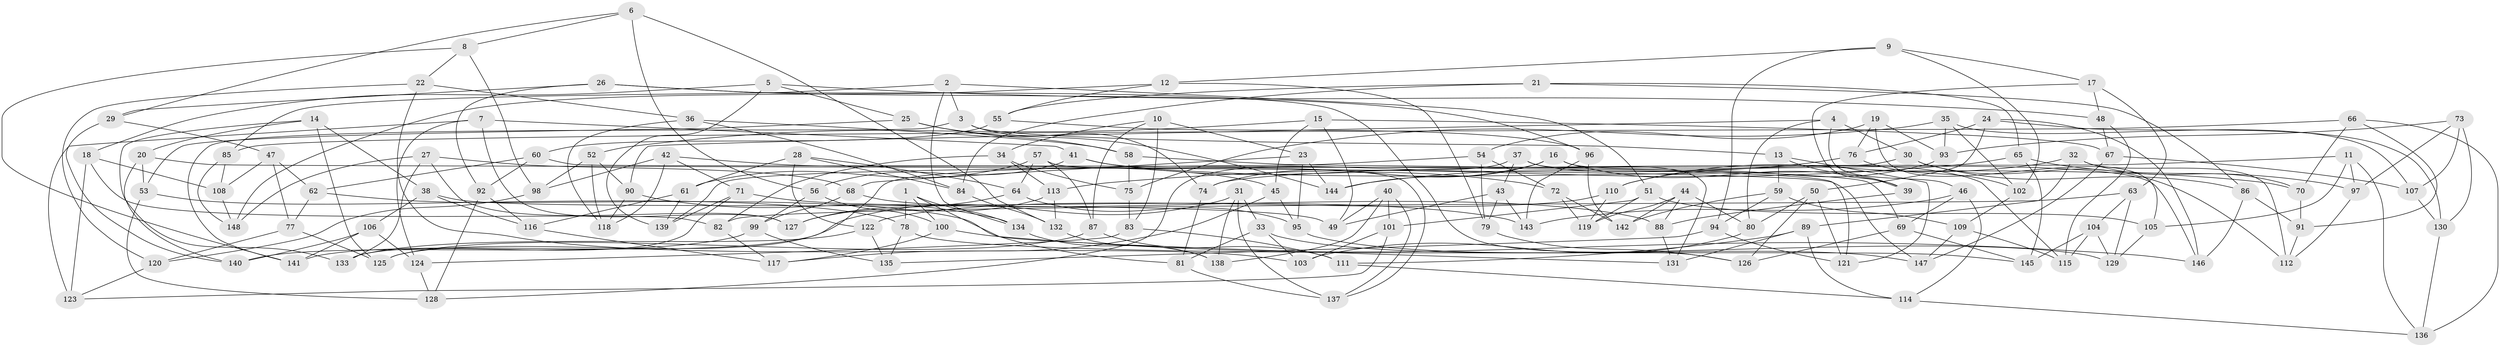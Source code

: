 // coarse degree distribution, {4: 0.3333333333333333, 6: 0.5333333333333333, 5: 0.1111111111111111, 3: 0.022222222222222223}
// Generated by graph-tools (version 1.1) at 2025/52/02/27/25 19:52:33]
// undirected, 148 vertices, 296 edges
graph export_dot {
graph [start="1"]
  node [color=gray90,style=filled];
  1;
  2;
  3;
  4;
  5;
  6;
  7;
  8;
  9;
  10;
  11;
  12;
  13;
  14;
  15;
  16;
  17;
  18;
  19;
  20;
  21;
  22;
  23;
  24;
  25;
  26;
  27;
  28;
  29;
  30;
  31;
  32;
  33;
  34;
  35;
  36;
  37;
  38;
  39;
  40;
  41;
  42;
  43;
  44;
  45;
  46;
  47;
  48;
  49;
  50;
  51;
  52;
  53;
  54;
  55;
  56;
  57;
  58;
  59;
  60;
  61;
  62;
  63;
  64;
  65;
  66;
  67;
  68;
  69;
  70;
  71;
  72;
  73;
  74;
  75;
  76;
  77;
  78;
  79;
  80;
  81;
  82;
  83;
  84;
  85;
  86;
  87;
  88;
  89;
  90;
  91;
  92;
  93;
  94;
  95;
  96;
  97;
  98;
  99;
  100;
  101;
  102;
  103;
  104;
  105;
  106;
  107;
  108;
  109;
  110;
  111;
  112;
  113;
  114;
  115;
  116;
  117;
  118;
  119;
  120;
  121;
  122;
  123;
  124;
  125;
  126;
  127;
  128;
  129;
  130;
  131;
  132;
  133;
  134;
  135;
  136;
  137;
  138;
  139;
  140;
  141;
  142;
  143;
  144;
  145;
  146;
  147;
  148;
  1 -- 78;
  1 -- 100;
  1 -- 81;
  1 -- 134;
  2 -- 134;
  2 -- 85;
  2 -- 51;
  2 -- 3;
  3 -- 13;
  3 -- 141;
  3 -- 74;
  4 -- 80;
  4 -- 90;
  4 -- 46;
  4 -- 30;
  5 -- 48;
  5 -- 25;
  5 -- 139;
  5 -- 18;
  6 -- 8;
  6 -- 132;
  6 -- 29;
  6 -- 56;
  7 -- 41;
  7 -- 127;
  7 -- 124;
  7 -- 123;
  8 -- 22;
  8 -- 141;
  8 -- 98;
  9 -- 17;
  9 -- 12;
  9 -- 94;
  9 -- 102;
  10 -- 83;
  10 -- 87;
  10 -- 34;
  10 -- 23;
  11 -- 136;
  11 -- 97;
  11 -- 74;
  11 -- 105;
  12 -- 148;
  12 -- 55;
  12 -- 79;
  13 -- 39;
  13 -- 121;
  13 -- 59;
  14 -- 133;
  14 -- 125;
  14 -- 38;
  14 -- 20;
  15 -- 45;
  15 -- 67;
  15 -- 52;
  15 -- 49;
  16 -- 74;
  16 -- 39;
  16 -- 146;
  16 -- 144;
  17 -- 39;
  17 -- 63;
  17 -- 48;
  18 -- 82;
  18 -- 123;
  18 -- 108;
  19 -- 76;
  19 -- 105;
  19 -- 54;
  19 -- 93;
  20 -- 140;
  20 -- 53;
  20 -- 147;
  21 -- 55;
  21 -- 84;
  21 -- 86;
  21 -- 65;
  22 -- 36;
  22 -- 120;
  22 -- 103;
  23 -- 68;
  23 -- 95;
  23 -- 144;
  24 -- 76;
  24 -- 50;
  24 -- 130;
  24 -- 146;
  25 -- 53;
  25 -- 144;
  25 -- 58;
  26 -- 96;
  26 -- 92;
  26 -- 126;
  26 -- 29;
  27 -- 127;
  27 -- 148;
  27 -- 133;
  27 -- 68;
  28 -- 64;
  28 -- 84;
  28 -- 61;
  28 -- 122;
  29 -- 47;
  29 -- 140;
  30 -- 112;
  30 -- 139;
  30 -- 86;
  31 -- 141;
  31 -- 33;
  31 -- 137;
  31 -- 138;
  32 -- 112;
  32 -- 70;
  32 -- 110;
  32 -- 89;
  33 -- 147;
  33 -- 81;
  33 -- 103;
  34 -- 113;
  34 -- 75;
  34 -- 82;
  35 -- 75;
  35 -- 107;
  35 -- 93;
  35 -- 102;
  36 -- 58;
  36 -- 84;
  36 -- 118;
  37 -- 128;
  37 -- 43;
  37 -- 131;
  37 -- 115;
  38 -- 49;
  38 -- 116;
  38 -- 106;
  39 -- 88;
  40 -- 49;
  40 -- 101;
  40 -- 137;
  40 -- 138;
  41 -- 56;
  41 -- 70;
  41 -- 72;
  42 -- 98;
  42 -- 45;
  42 -- 71;
  42 -- 118;
  43 -- 79;
  43 -- 143;
  43 -- 49;
  44 -- 80;
  44 -- 119;
  44 -- 142;
  44 -- 88;
  45 -- 117;
  45 -- 95;
  46 -- 69;
  46 -- 143;
  46 -- 114;
  47 -- 108;
  47 -- 77;
  47 -- 62;
  48 -- 67;
  48 -- 115;
  50 -- 121;
  50 -- 80;
  50 -- 126;
  51 -- 101;
  51 -- 119;
  51 -- 105;
  52 -- 98;
  52 -- 118;
  52 -- 90;
  53 -- 128;
  53 -- 78;
  54 -- 125;
  54 -- 72;
  54 -- 79;
  55 -- 96;
  55 -- 60;
  56 -- 100;
  56 -- 99;
  57 -- 137;
  57 -- 64;
  57 -- 87;
  57 -- 61;
  58 -- 75;
  58 -- 69;
  59 -- 142;
  59 -- 94;
  59 -- 109;
  60 -- 121;
  60 -- 92;
  60 -- 62;
  61 -- 116;
  61 -- 139;
  62 -- 131;
  62 -- 77;
  63 -- 82;
  63 -- 104;
  63 -- 129;
  64 -- 127;
  64 -- 95;
  65 -- 113;
  65 -- 145;
  65 -- 97;
  66 -- 85;
  66 -- 136;
  66 -- 70;
  66 -- 91;
  67 -- 107;
  67 -- 147;
  68 -- 99;
  68 -- 88;
  69 -- 126;
  69 -- 145;
  70 -- 91;
  71 -- 133;
  71 -- 139;
  71 -- 143;
  72 -- 142;
  72 -- 119;
  73 -- 130;
  73 -- 107;
  73 -- 93;
  73 -- 97;
  74 -- 81;
  75 -- 83;
  76 -- 102;
  76 -- 144;
  77 -- 120;
  77 -- 125;
  78 -- 145;
  78 -- 135;
  79 -- 126;
  80 -- 103;
  81 -- 137;
  82 -- 117;
  83 -- 111;
  83 -- 124;
  84 -- 132;
  85 -- 108;
  85 -- 148;
  86 -- 146;
  86 -- 91;
  87 -- 125;
  87 -- 111;
  88 -- 131;
  89 -- 114;
  89 -- 111;
  89 -- 131;
  90 -- 134;
  90 -- 118;
  91 -- 112;
  92 -- 116;
  92 -- 128;
  93 -- 110;
  94 -- 121;
  94 -- 135;
  95 -- 129;
  96 -- 142;
  96 -- 143;
  97 -- 112;
  98 -- 120;
  99 -- 135;
  99 -- 140;
  100 -- 117;
  100 -- 146;
  101 -- 123;
  101 -- 103;
  102 -- 109;
  104 -- 115;
  104 -- 145;
  104 -- 129;
  105 -- 129;
  106 -- 124;
  106 -- 140;
  106 -- 141;
  107 -- 130;
  108 -- 148;
  109 -- 115;
  109 -- 147;
  110 -- 122;
  110 -- 119;
  111 -- 114;
  113 -- 132;
  113 -- 127;
  114 -- 136;
  116 -- 117;
  120 -- 123;
  122 -- 133;
  122 -- 135;
  124 -- 128;
  130 -- 136;
  132 -- 138;
  134 -- 138;
}
